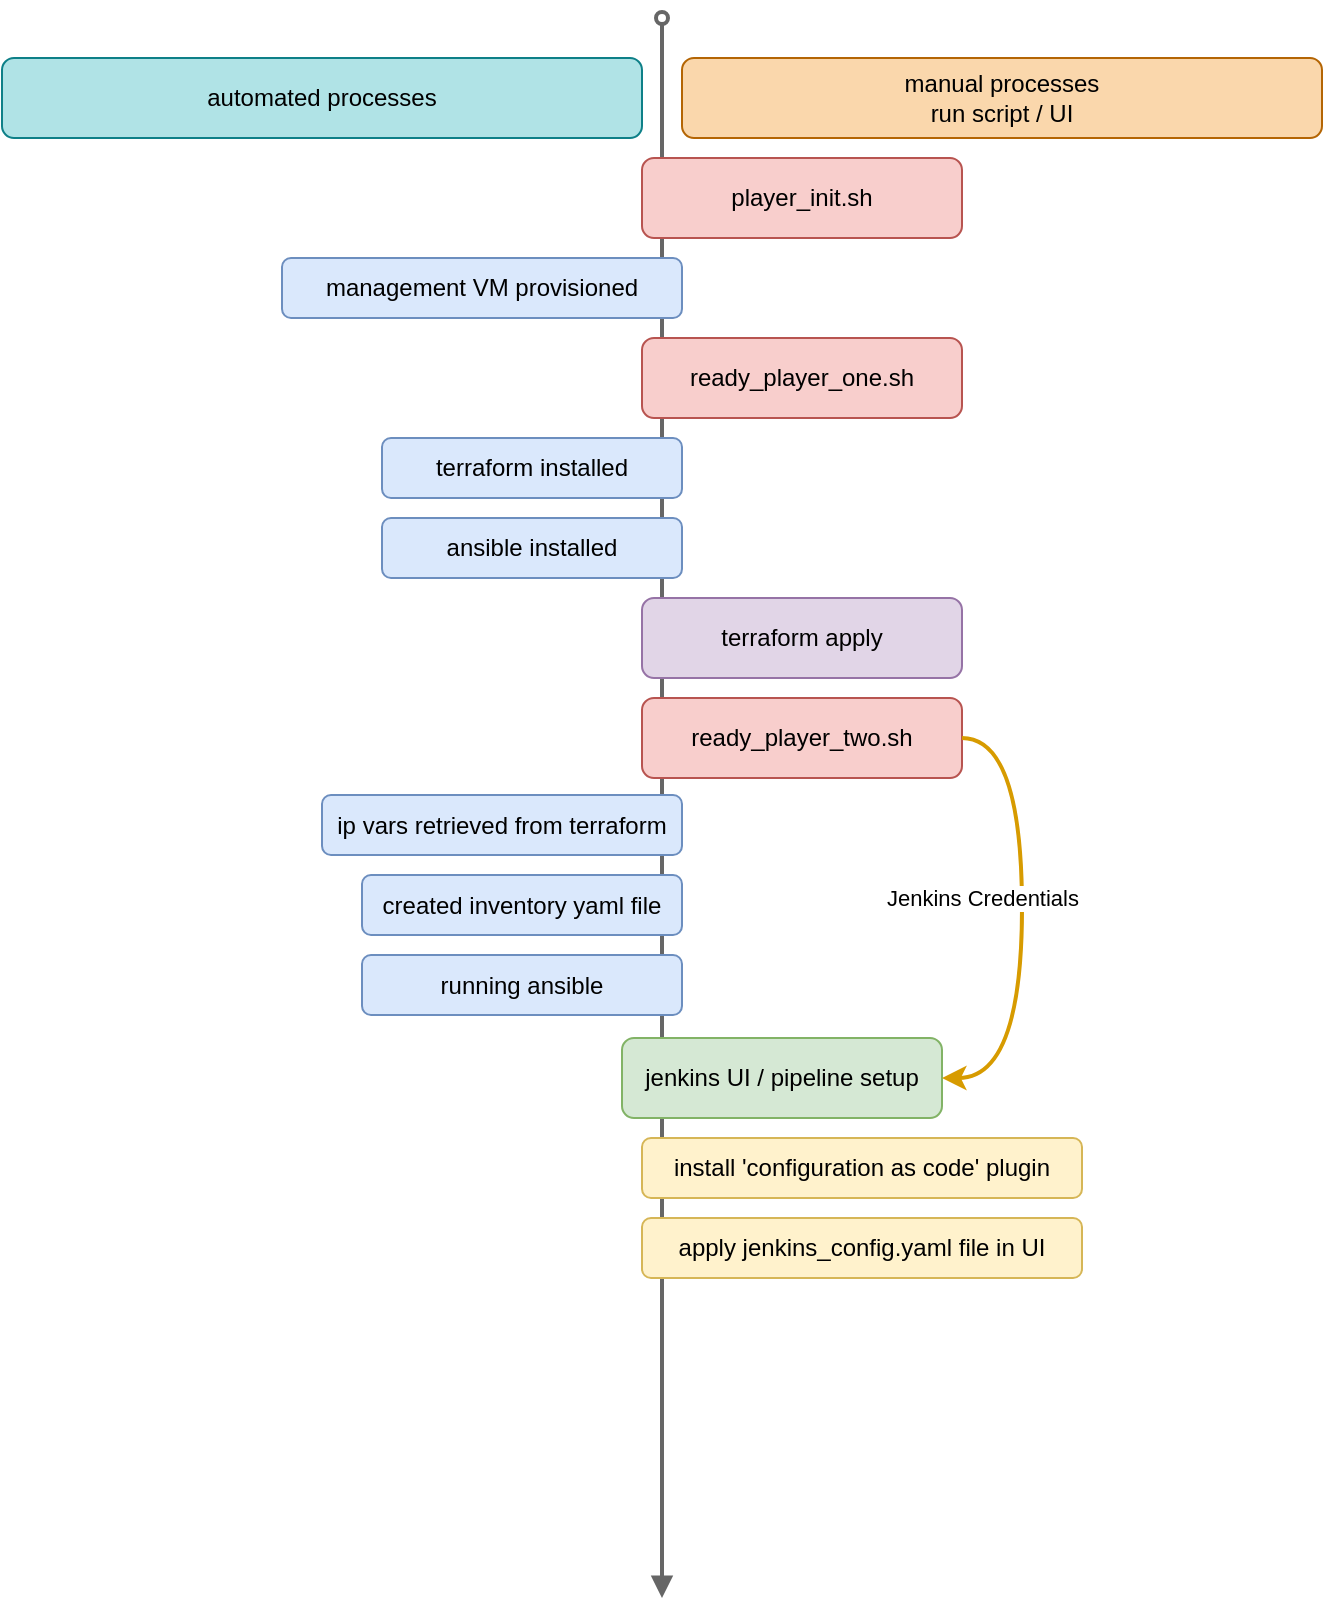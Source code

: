<mxfile version="14.5.1" type="device"><diagram id="sBoVk0M_r0ua1bFvn3O-" name="Page-1"><mxGraphModel dx="1106" dy="972" grid="1" gridSize="10" guides="1" tooltips="1" connect="1" arrows="1" fold="1" page="1" pageScale="1" pageWidth="1169" pageHeight="827" math="0" shadow="0"><root><mxCell id="0"/><mxCell id="1" parent="0"/><mxCell id="2Fp-943jErIWETX7gsZH-19" value="" style="endArrow=oval;html=1;strokeWidth=2;fillColor=#f5f5f5;strokeColor=#666666;startArrow=block;startFill=1;endFill=0;" edge="1" parent="1"><mxGeometry width="50" height="50" relative="1" as="geometry"><mxPoint x="340" y="800" as="sourcePoint"/><mxPoint x="340" y="10" as="targetPoint"/></mxGeometry></mxCell><mxCell id="2Fp-943jErIWETX7gsZH-2" value="player_init.sh" style="rounded=1;whiteSpace=wrap;html=1;fillColor=#f8cecc;strokeColor=#b85450;" vertex="1" parent="1"><mxGeometry x="330" y="80" width="160" height="40" as="geometry"/></mxCell><mxCell id="2Fp-943jErIWETX7gsZH-4" value="management VM provisioned" style="rounded=1;whiteSpace=wrap;html=1;fillColor=#dae8fc;strokeColor=#6c8ebf;" vertex="1" parent="1"><mxGeometry x="150" y="130" width="200" height="30" as="geometry"/></mxCell><mxCell id="2Fp-943jErIWETX7gsZH-6" value="ready_player_one.sh" style="rounded=1;whiteSpace=wrap;html=1;fillColor=#f8cecc;strokeColor=#b85450;" vertex="1" parent="1"><mxGeometry x="330" y="170" width="160" height="40" as="geometry"/></mxCell><mxCell id="2Fp-943jErIWETX7gsZH-8" value="terraform installed" style="rounded=1;whiteSpace=wrap;html=1;fillColor=#dae8fc;strokeColor=#6c8ebf;" vertex="1" parent="1"><mxGeometry x="200" y="220" width="150" height="30" as="geometry"/></mxCell><mxCell id="2Fp-943jErIWETX7gsZH-9" value="ansible installed" style="rounded=1;whiteSpace=wrap;html=1;fillColor=#dae8fc;strokeColor=#6c8ebf;" vertex="1" parent="1"><mxGeometry x="200" y="260" width="150" height="30" as="geometry"/></mxCell><mxCell id="2Fp-943jErIWETX7gsZH-10" value="ready_player_two.sh" style="rounded=1;whiteSpace=wrap;html=1;fillColor=#f8cecc;strokeColor=#b85450;" vertex="1" parent="1"><mxGeometry x="330" y="350" width="160" height="40" as="geometry"/></mxCell><mxCell id="2Fp-943jErIWETX7gsZH-12" value="ip vars retrieved from terraform" style="rounded=1;whiteSpace=wrap;html=1;fillColor=#dae8fc;strokeColor=#6c8ebf;" vertex="1" parent="1"><mxGeometry x="170" y="398.5" width="180" height="30" as="geometry"/></mxCell><mxCell id="2Fp-943jErIWETX7gsZH-13" value="created inventory yaml file" style="rounded=1;whiteSpace=wrap;html=1;fillColor=#dae8fc;strokeColor=#6c8ebf;" vertex="1" parent="1"><mxGeometry x="190" y="438.5" width="160" height="30" as="geometry"/></mxCell><mxCell id="2Fp-943jErIWETX7gsZH-14" value="running ansible" style="rounded=1;whiteSpace=wrap;html=1;fillColor=#dae8fc;strokeColor=#6c8ebf;" vertex="1" parent="1"><mxGeometry x="190" y="478.5" width="160" height="30" as="geometry"/></mxCell><mxCell id="2Fp-943jErIWETX7gsZH-15" value="jenkins UI / pipeline setup" style="rounded=1;whiteSpace=wrap;html=1;fillColor=#d5e8d4;strokeColor=#82b366;" vertex="1" parent="1"><mxGeometry x="320" y="520" width="160" height="40" as="geometry"/></mxCell><mxCell id="2Fp-943jErIWETX7gsZH-17" value="automated processes" style="rounded=1;whiteSpace=wrap;html=1;fillColor=#b0e3e6;strokeColor=#0e8088;" vertex="1" parent="1"><mxGeometry x="10" y="30" width="320" height="40" as="geometry"/></mxCell><mxCell id="2Fp-943jErIWETX7gsZH-18" value="manual processes&lt;br&gt;run script / UI" style="rounded=1;whiteSpace=wrap;html=1;fillColor=#fad7ac;strokeColor=#b46504;" vertex="1" parent="1"><mxGeometry x="350" y="30" width="320" height="40" as="geometry"/></mxCell><mxCell id="2Fp-943jErIWETX7gsZH-20" value="terraform apply" style="rounded=1;whiteSpace=wrap;html=1;fillColor=#e1d5e7;strokeColor=#9673a6;" vertex="1" parent="1"><mxGeometry x="330" y="300" width="160" height="40" as="geometry"/></mxCell><mxCell id="2Fp-943jErIWETX7gsZH-21" value="Jenkins Credentials" style="endArrow=classic;html=1;strokeWidth=2;entryX=1;entryY=0.5;entryDx=0;entryDy=0;exitX=1;exitY=0.5;exitDx=0;exitDy=0;edgeStyle=orthogonalEdgeStyle;curved=1;fillColor=#ffe6cc;strokeColor=#d79b00;" edge="1" parent="1" source="2Fp-943jErIWETX7gsZH-10" target="2Fp-943jErIWETX7gsZH-15"><mxGeometry x="-0.083" y="-20" width="50" height="50" relative="1" as="geometry"><mxPoint x="540" y="400" as="sourcePoint"/><mxPoint x="640" y="340" as="targetPoint"/><Array as="points"><mxPoint x="520" y="370"/><mxPoint x="520" y="540"/></Array><mxPoint as="offset"/></mxGeometry></mxCell><mxCell id="2Fp-943jErIWETX7gsZH-24" value="install 'configuration as code' plugin" style="rounded=1;whiteSpace=wrap;html=1;fillColor=#fff2cc;strokeColor=#d6b656;" vertex="1" parent="1"><mxGeometry x="330" y="570" width="220" height="30" as="geometry"/></mxCell><mxCell id="2Fp-943jErIWETX7gsZH-25" value="apply jenkins_config.yaml file in UI" style="rounded=1;whiteSpace=wrap;html=1;fillColor=#fff2cc;strokeColor=#d6b656;" vertex="1" parent="1"><mxGeometry x="330" y="610" width="220" height="30" as="geometry"/></mxCell></root></mxGraphModel></diagram></mxfile>